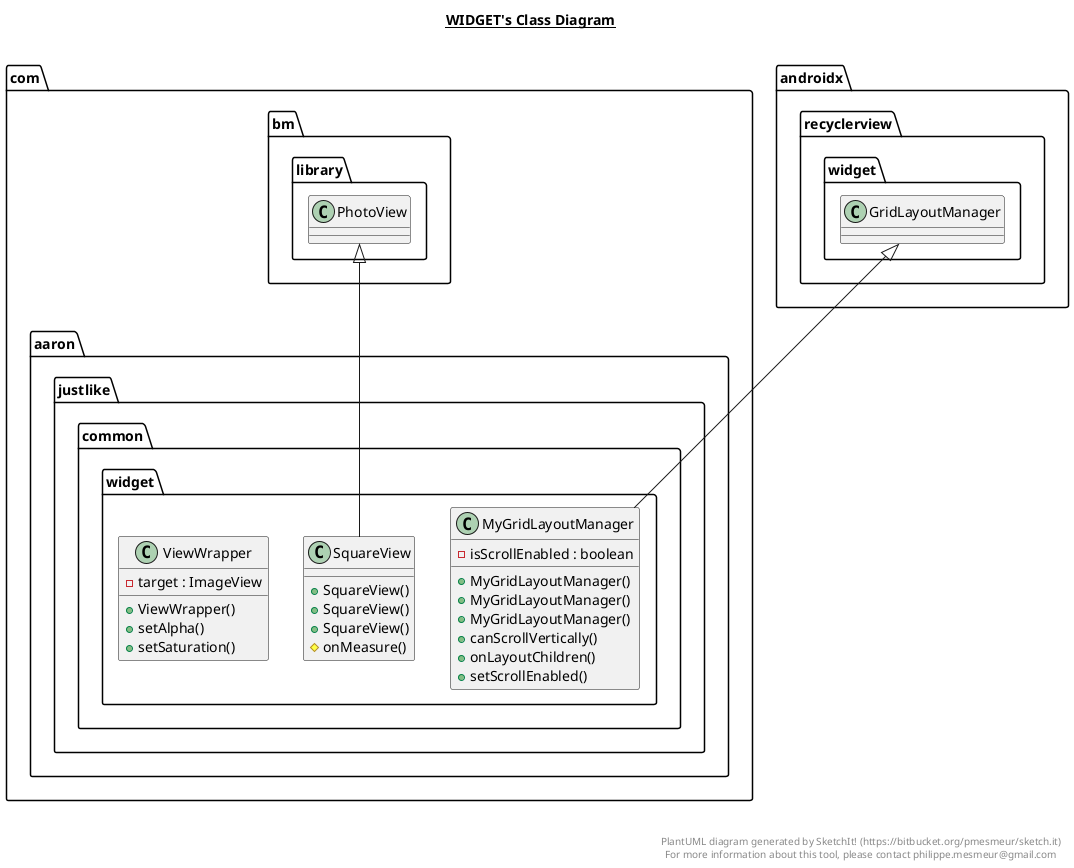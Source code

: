 @startuml

title __WIDGET's Class Diagram__\n

  namespace com.aaron.justlike {
    namespace common {
      namespace widget {
        class com.aaron.justlike.common.widget.MyGridLayoutManager {
            - isScrollEnabled : boolean
            + MyGridLayoutManager()
            + MyGridLayoutManager()
            + MyGridLayoutManager()
            + canScrollVertically()
            + onLayoutChildren()
            + setScrollEnabled()
        }
      }
    }
  }
  

  namespace com.aaron.justlike {
    namespace common {
      namespace widget {
        class com.aaron.justlike.common.widget.SquareView {
            + SquareView()
            + SquareView()
            + SquareView()
            # onMeasure()
        }
      }
    }
  }
  

  namespace com.aaron.justlike {
    namespace common {
      namespace widget {
        class com.aaron.justlike.common.widget.ViewWrapper {
            - target : ImageView
            + ViewWrapper()
            + setAlpha()
            + setSaturation()
        }
      }
    }
  }
  

  com.aaron.justlike.common.widget.MyGridLayoutManager -up-|> androidx.recyclerview.widget.GridLayoutManager
  com.aaron.justlike.common.widget.SquareView -up-|> com.bm.library.PhotoView


right footer


PlantUML diagram generated by SketchIt! (https://bitbucket.org/pmesmeur/sketch.it)
For more information about this tool, please contact philippe.mesmeur@gmail.com
endfooter

@enduml
